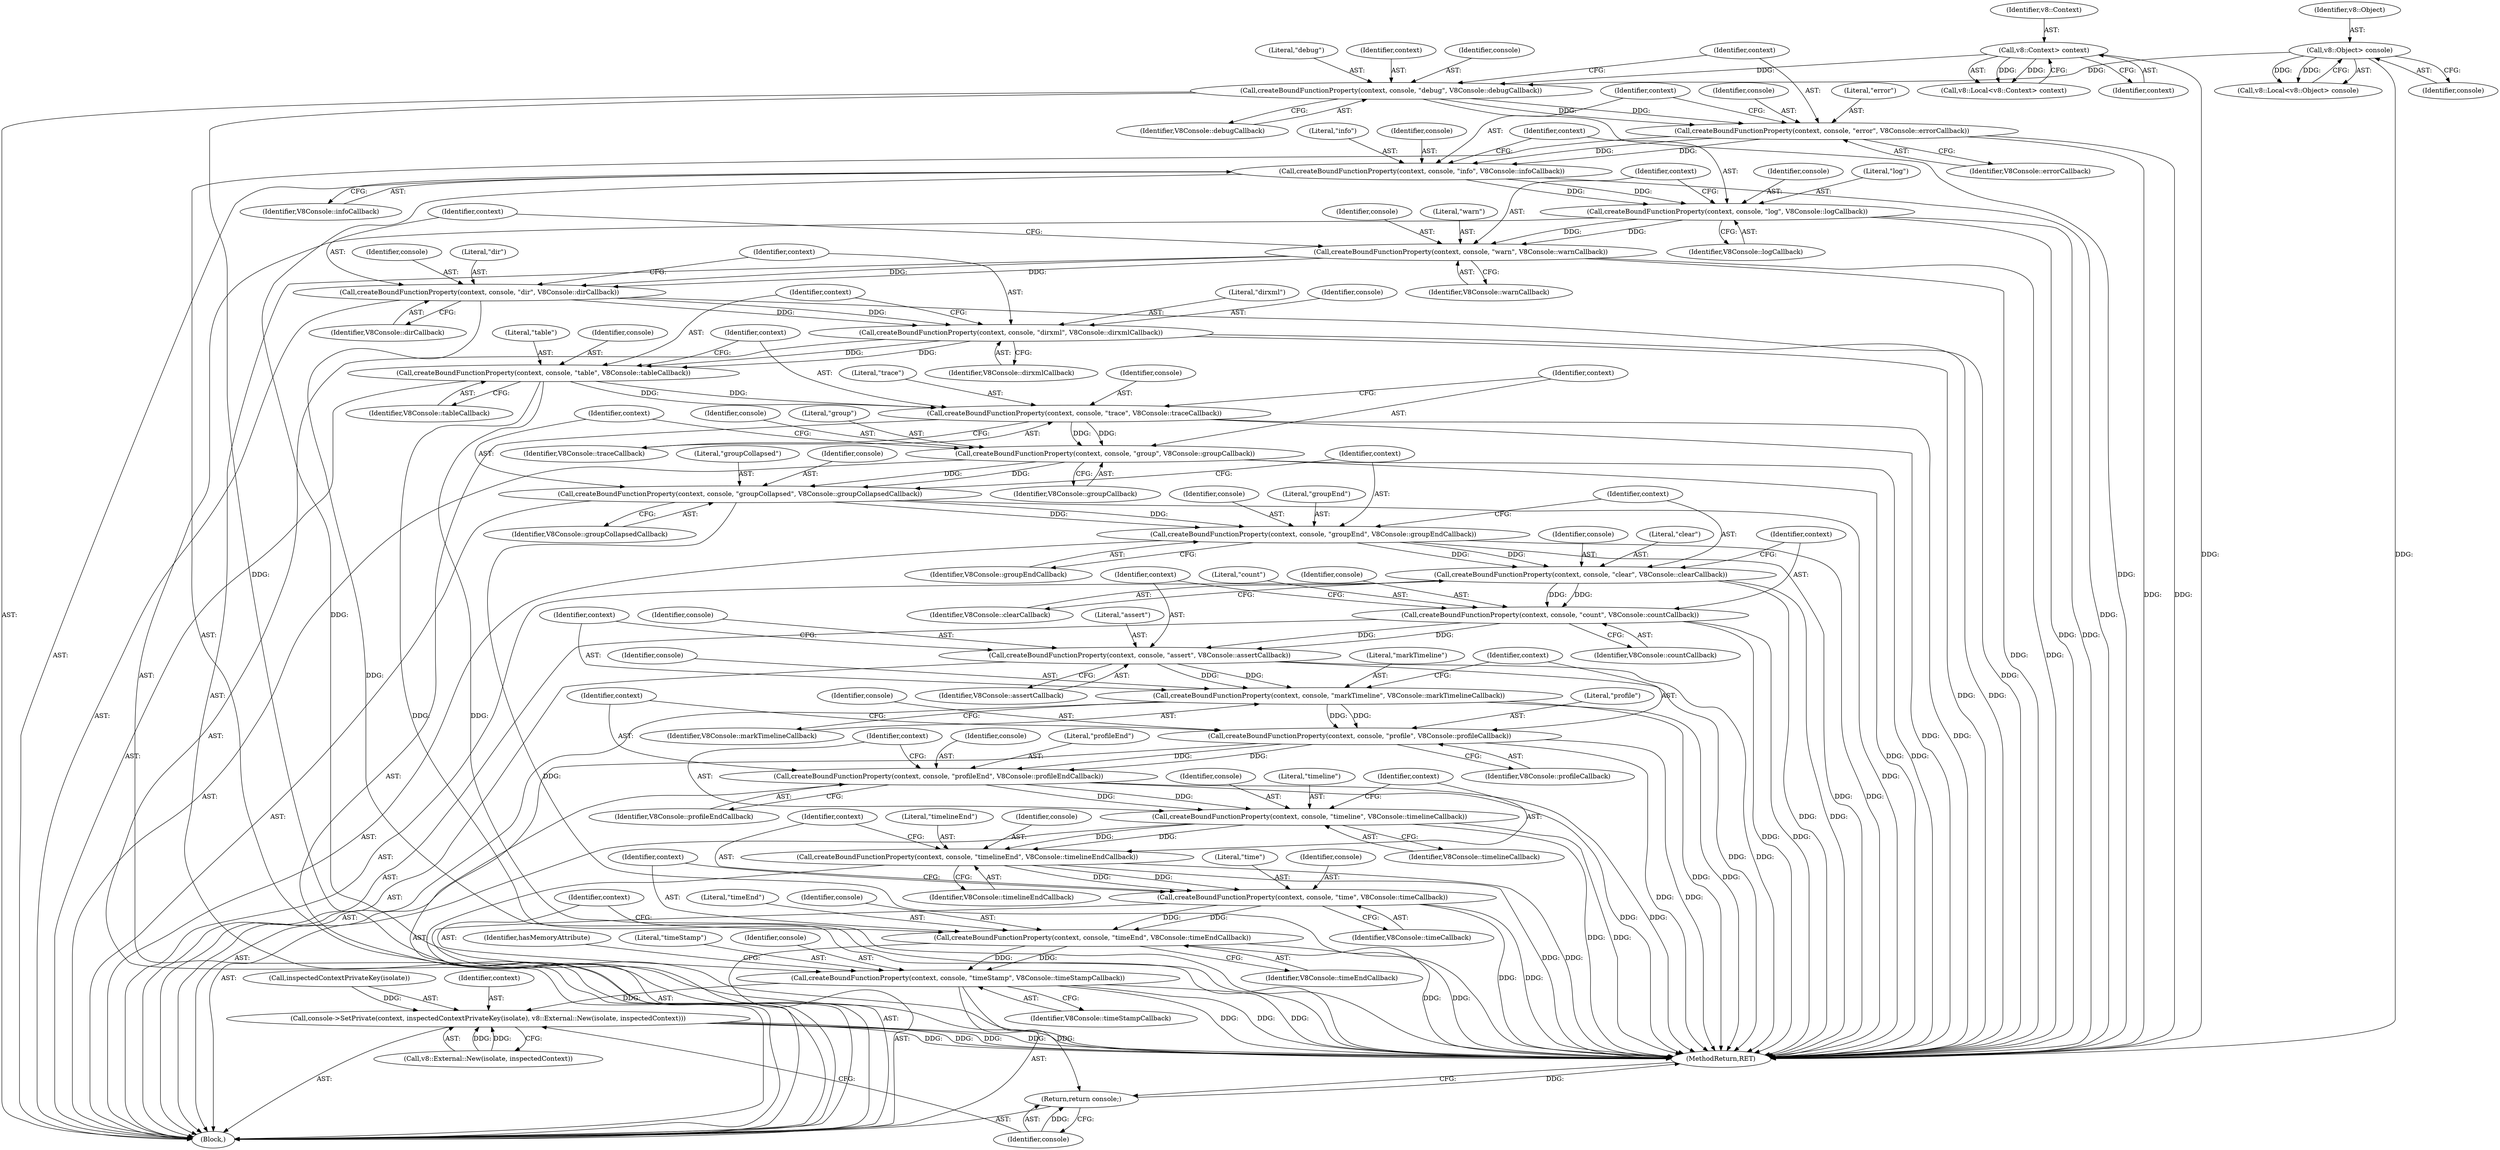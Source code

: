 digraph "0_Chrome_93bc623489bdcfc7e9127614fcfb3258edf3f0f9_0@API" {
"1000157" [label="(Call,createBoundFunctionProperty(context, console, \"dir\", V8Console::dirCallback))"];
"1000152" [label="(Call,createBoundFunctionProperty(context, console, \"warn\", V8Console::warnCallback))"];
"1000147" [label="(Call,createBoundFunctionProperty(context, console, \"log\", V8Console::logCallback))"];
"1000142" [label="(Call,createBoundFunctionProperty(context, console, \"info\", V8Console::infoCallback))"];
"1000137" [label="(Call,createBoundFunctionProperty(context, console, \"error\", V8Console::errorCallback))"];
"1000132" [label="(Call,createBoundFunctionProperty(context, console, \"debug\", V8Console::debugCallback))"];
"1000107" [label="(Call,v8::Context> context)"];
"1000120" [label="(Call,v8::Object> console)"];
"1000162" [label="(Call,createBoundFunctionProperty(context, console, \"dirxml\", V8Console::dirxmlCallback))"];
"1000167" [label="(Call,createBoundFunctionProperty(context, console, \"table\", V8Console::tableCallback))"];
"1000172" [label="(Call,createBoundFunctionProperty(context, console, \"trace\", V8Console::traceCallback))"];
"1000177" [label="(Call,createBoundFunctionProperty(context, console, \"group\", V8Console::groupCallback))"];
"1000182" [label="(Call,createBoundFunctionProperty(context, console, \"groupCollapsed\", V8Console::groupCollapsedCallback))"];
"1000187" [label="(Call,createBoundFunctionProperty(context, console, \"groupEnd\", V8Console::groupEndCallback))"];
"1000192" [label="(Call,createBoundFunctionProperty(context, console, \"clear\", V8Console::clearCallback))"];
"1000197" [label="(Call,createBoundFunctionProperty(context, console, \"count\", V8Console::countCallback))"];
"1000202" [label="(Call,createBoundFunctionProperty(context, console, \"assert\", V8Console::assertCallback))"];
"1000207" [label="(Call,createBoundFunctionProperty(context, console, \"markTimeline\", V8Console::markTimelineCallback))"];
"1000212" [label="(Call,createBoundFunctionProperty(context, console, \"profile\", V8Console::profileCallback))"];
"1000217" [label="(Call,createBoundFunctionProperty(context, console, \"profileEnd\", V8Console::profileEndCallback))"];
"1000222" [label="(Call,createBoundFunctionProperty(context, console, \"timeline\", V8Console::timelineCallback))"];
"1000227" [label="(Call,createBoundFunctionProperty(context, console, \"timelineEnd\", V8Console::timelineEndCallback))"];
"1000232" [label="(Call,createBoundFunctionProperty(context, console, \"time\", V8Console::timeCallback))"];
"1000237" [label="(Call,createBoundFunctionProperty(context, console, \"timeEnd\", V8Console::timeEndCallback))"];
"1000242" [label="(Call,createBoundFunctionProperty(context, console, \"timeStamp\", V8Console::timeStampCallback))"];
"1000249" [label="(Call,console->SetPrivate(context, inspectedContextPrivateKey(isolate), v8::External::New(isolate, inspectedContext)))"];
"1000256" [label="(Return,return console;)"];
"1000249" [label="(Call,console->SetPrivate(context, inspectedContextPrivateKey(isolate), v8::External::New(isolate, inspectedContext)))"];
"1000146" [label="(Identifier,V8Console::infoCallback)"];
"1000145" [label="(Literal,\"info\")"];
"1000242" [label="(Call,createBoundFunctionProperty(context, console, \"timeStamp\", V8Console::timeStampCallback))"];
"1000193" [label="(Identifier,context)"];
"1000183" [label="(Identifier,context)"];
"1000186" [label="(Identifier,V8Console::groupCollapsedCallback)"];
"1000170" [label="(Literal,\"table\")"];
"1000258" [label="(MethodReturn,RET)"];
"1000234" [label="(Identifier,console)"];
"1000150" [label="(Literal,\"log\")"];
"1000163" [label="(Identifier,context)"];
"1000166" [label="(Identifier,V8Console::dirxmlCallback)"];
"1000181" [label="(Identifier,V8Console::groupCallback)"];
"1000134" [label="(Identifier,console)"];
"1000190" [label="(Literal,\"groupEnd\")"];
"1000194" [label="(Identifier,console)"];
"1000159" [label="(Identifier,console)"];
"1000225" [label="(Literal,\"timeline\")"];
"1000188" [label="(Identifier,context)"];
"1000158" [label="(Identifier,context)"];
"1000213" [label="(Identifier,context)"];
"1000120" [label="(Call,v8::Object> console)"];
"1000207" [label="(Call,createBoundFunctionProperty(context, console, \"markTimeline\", V8Console::markTimelineCallback))"];
"1000215" [label="(Literal,\"profile\")"];
"1000179" [label="(Identifier,console)"];
"1000251" [label="(Call,inspectedContextPrivateKey(isolate))"];
"1000205" [label="(Literal,\"assert\")"];
"1000202" [label="(Call,createBoundFunctionProperty(context, console, \"assert\", V8Console::assertCallback))"];
"1000154" [label="(Identifier,console)"];
"1000133" [label="(Identifier,context)"];
"1000139" [label="(Identifier,console)"];
"1000121" [label="(Identifier,v8::Object)"];
"1000201" [label="(Identifier,V8Console::countCallback)"];
"1000256" [label="(Return,return console;)"];
"1000219" [label="(Identifier,console)"];
"1000192" [label="(Call,createBoundFunctionProperty(context, console, \"clear\", V8Console::clearCallback))"];
"1000240" [label="(Literal,\"timeEnd\")"];
"1000212" [label="(Call,createBoundFunctionProperty(context, console, \"profile\", V8Console::profileCallback))"];
"1000189" [label="(Identifier,console)"];
"1000222" [label="(Call,createBoundFunctionProperty(context, console, \"timeline\", V8Console::timelineCallback))"];
"1000237" [label="(Call,createBoundFunctionProperty(context, console, \"timeEnd\", V8Console::timeEndCallback))"];
"1000175" [label="(Literal,\"trace\")"];
"1000164" [label="(Identifier,console)"];
"1000206" [label="(Identifier,V8Console::assertCallback)"];
"1000168" [label="(Identifier,context)"];
"1000245" [label="(Literal,\"timeStamp\")"];
"1000226" [label="(Identifier,V8Console::timelineCallback)"];
"1000147" [label="(Call,createBoundFunctionProperty(context, console, \"log\", V8Console::logCallback))"];
"1000230" [label="(Literal,\"timelineEnd\")"];
"1000253" [label="(Call,v8::External::New(isolate, inspectedContext))"];
"1000138" [label="(Identifier,context)"];
"1000108" [label="(Identifier,v8::Context)"];
"1000196" [label="(Identifier,V8Console::clearCallback)"];
"1000229" [label="(Identifier,console)"];
"1000157" [label="(Call,createBoundFunctionProperty(context, console, \"dir\", V8Console::dirCallback))"];
"1000109" [label="(Identifier,context)"];
"1000223" [label="(Identifier,context)"];
"1000211" [label="(Identifier,V8Console::markTimelineCallback)"];
"1000153" [label="(Identifier,context)"];
"1000173" [label="(Identifier,context)"];
"1000156" [label="(Identifier,V8Console::warnCallback)"];
"1000107" [label="(Call,v8::Context> context)"];
"1000210" [label="(Literal,\"markTimeline\")"];
"1000182" [label="(Call,createBoundFunctionProperty(context, console, \"groupCollapsed\", V8Console::groupCollapsedCallback))"];
"1000187" [label="(Call,createBoundFunctionProperty(context, console, \"groupEnd\", V8Console::groupEndCallback))"];
"1000105" [label="(Call,v8::Local<v8::Context> context)"];
"1000172" [label="(Call,createBoundFunctionProperty(context, console, \"trace\", V8Console::traceCallback))"];
"1000241" [label="(Identifier,V8Console::timeEndCallback)"];
"1000140" [label="(Literal,\"error\")"];
"1000165" [label="(Literal,\"dirxml\")"];
"1000185" [label="(Literal,\"groupCollapsed\")"];
"1000209" [label="(Identifier,console)"];
"1000232" [label="(Call,createBoundFunctionProperty(context, console, \"time\", V8Console::timeCallback))"];
"1000235" [label="(Literal,\"time\")"];
"1000161" [label="(Identifier,V8Console::dirCallback)"];
"1000257" [label="(Identifier,console)"];
"1000236" [label="(Identifier,V8Console::timeCallback)"];
"1000137" [label="(Call,createBoundFunctionProperty(context, console, \"error\", V8Console::errorCallback))"];
"1000221" [label="(Identifier,V8Console::profileEndCallback)"];
"1000199" [label="(Identifier,console)"];
"1000155" [label="(Literal,\"warn\")"];
"1000122" [label="(Identifier,console)"];
"1000204" [label="(Identifier,console)"];
"1000144" [label="(Identifier,console)"];
"1000162" [label="(Call,createBoundFunctionProperty(context, console, \"dirxml\", V8Console::dirxmlCallback))"];
"1000218" [label="(Identifier,context)"];
"1000136" [label="(Identifier,V8Console::debugCallback)"];
"1000143" [label="(Identifier,context)"];
"1000177" [label="(Call,createBoundFunctionProperty(context, console, \"group\", V8Console::groupCallback))"];
"1000167" [label="(Call,createBoundFunctionProperty(context, console, \"table\", V8Console::tableCallback))"];
"1000184" [label="(Identifier,console)"];
"1000214" [label="(Identifier,console)"];
"1000195" [label="(Literal,\"clear\")"];
"1000174" [label="(Identifier,console)"];
"1000208" [label="(Identifier,context)"];
"1000171" [label="(Identifier,V8Console::tableCallback)"];
"1000191" [label="(Identifier,V8Console::groupEndCallback)"];
"1000238" [label="(Identifier,context)"];
"1000149" [label="(Identifier,console)"];
"1000246" [label="(Identifier,V8Console::timeStampCallback)"];
"1000151" [label="(Identifier,V8Console::logCallback)"];
"1000216" [label="(Identifier,V8Console::profileCallback)"];
"1000239" [label="(Identifier,console)"];
"1000141" [label="(Identifier,V8Console::errorCallback)"];
"1000118" [label="(Call,v8::Local<v8::Object> console)"];
"1000160" [label="(Literal,\"dir\")"];
"1000228" [label="(Identifier,context)"];
"1000203" [label="(Identifier,context)"];
"1000142" [label="(Call,createBoundFunctionProperty(context, console, \"info\", V8Console::infoCallback))"];
"1000224" [label="(Identifier,console)"];
"1000233" [label="(Identifier,context)"];
"1000244" [label="(Identifier,console)"];
"1000197" [label="(Call,createBoundFunctionProperty(context, console, \"count\", V8Console::countCallback))"];
"1000248" [label="(Identifier,hasMemoryAttribute)"];
"1000250" [label="(Identifier,context)"];
"1000176" [label="(Identifier,V8Console::traceCallback)"];
"1000152" [label="(Call,createBoundFunctionProperty(context, console, \"warn\", V8Console::warnCallback))"];
"1000243" [label="(Identifier,context)"];
"1000180" [label="(Literal,\"group\")"];
"1000148" [label="(Identifier,context)"];
"1000198" [label="(Identifier,context)"];
"1000132" [label="(Call,createBoundFunctionProperty(context, console, \"debug\", V8Console::debugCallback))"];
"1000135" [label="(Literal,\"debug\")"];
"1000178" [label="(Identifier,context)"];
"1000227" [label="(Call,createBoundFunctionProperty(context, console, \"timelineEnd\", V8Console::timelineEndCallback))"];
"1000220" [label="(Literal,\"profileEnd\")"];
"1000169" [label="(Identifier,console)"];
"1000231" [label="(Identifier,V8Console::timelineEndCallback)"];
"1000200" [label="(Literal,\"count\")"];
"1000103" [label="(Block,)"];
"1000217" [label="(Call,createBoundFunctionProperty(context, console, \"profileEnd\", V8Console::profileEndCallback))"];
"1000157" -> "1000103"  [label="AST: "];
"1000157" -> "1000161"  [label="CFG: "];
"1000158" -> "1000157"  [label="AST: "];
"1000159" -> "1000157"  [label="AST: "];
"1000160" -> "1000157"  [label="AST: "];
"1000161" -> "1000157"  [label="AST: "];
"1000163" -> "1000157"  [label="CFG: "];
"1000157" -> "1000258"  [label="DDG: "];
"1000157" -> "1000258"  [label="DDG: "];
"1000152" -> "1000157"  [label="DDG: "];
"1000152" -> "1000157"  [label="DDG: "];
"1000157" -> "1000162"  [label="DDG: "];
"1000157" -> "1000162"  [label="DDG: "];
"1000152" -> "1000103"  [label="AST: "];
"1000152" -> "1000156"  [label="CFG: "];
"1000153" -> "1000152"  [label="AST: "];
"1000154" -> "1000152"  [label="AST: "];
"1000155" -> "1000152"  [label="AST: "];
"1000156" -> "1000152"  [label="AST: "];
"1000158" -> "1000152"  [label="CFG: "];
"1000152" -> "1000258"  [label="DDG: "];
"1000152" -> "1000258"  [label="DDG: "];
"1000147" -> "1000152"  [label="DDG: "];
"1000147" -> "1000152"  [label="DDG: "];
"1000147" -> "1000103"  [label="AST: "];
"1000147" -> "1000151"  [label="CFG: "];
"1000148" -> "1000147"  [label="AST: "];
"1000149" -> "1000147"  [label="AST: "];
"1000150" -> "1000147"  [label="AST: "];
"1000151" -> "1000147"  [label="AST: "];
"1000153" -> "1000147"  [label="CFG: "];
"1000147" -> "1000258"  [label="DDG: "];
"1000147" -> "1000258"  [label="DDG: "];
"1000142" -> "1000147"  [label="DDG: "];
"1000142" -> "1000147"  [label="DDG: "];
"1000142" -> "1000103"  [label="AST: "];
"1000142" -> "1000146"  [label="CFG: "];
"1000143" -> "1000142"  [label="AST: "];
"1000144" -> "1000142"  [label="AST: "];
"1000145" -> "1000142"  [label="AST: "];
"1000146" -> "1000142"  [label="AST: "];
"1000148" -> "1000142"  [label="CFG: "];
"1000142" -> "1000258"  [label="DDG: "];
"1000142" -> "1000258"  [label="DDG: "];
"1000137" -> "1000142"  [label="DDG: "];
"1000137" -> "1000142"  [label="DDG: "];
"1000137" -> "1000103"  [label="AST: "];
"1000137" -> "1000141"  [label="CFG: "];
"1000138" -> "1000137"  [label="AST: "];
"1000139" -> "1000137"  [label="AST: "];
"1000140" -> "1000137"  [label="AST: "];
"1000141" -> "1000137"  [label="AST: "];
"1000143" -> "1000137"  [label="CFG: "];
"1000137" -> "1000258"  [label="DDG: "];
"1000137" -> "1000258"  [label="DDG: "];
"1000132" -> "1000137"  [label="DDG: "];
"1000132" -> "1000137"  [label="DDG: "];
"1000132" -> "1000103"  [label="AST: "];
"1000132" -> "1000136"  [label="CFG: "];
"1000133" -> "1000132"  [label="AST: "];
"1000134" -> "1000132"  [label="AST: "];
"1000135" -> "1000132"  [label="AST: "];
"1000136" -> "1000132"  [label="AST: "];
"1000138" -> "1000132"  [label="CFG: "];
"1000132" -> "1000258"  [label="DDG: "];
"1000132" -> "1000258"  [label="DDG: "];
"1000107" -> "1000132"  [label="DDG: "];
"1000120" -> "1000132"  [label="DDG: "];
"1000107" -> "1000105"  [label="AST: "];
"1000107" -> "1000109"  [label="CFG: "];
"1000108" -> "1000107"  [label="AST: "];
"1000109" -> "1000107"  [label="AST: "];
"1000105" -> "1000107"  [label="CFG: "];
"1000107" -> "1000258"  [label="DDG: "];
"1000107" -> "1000105"  [label="DDG: "];
"1000107" -> "1000105"  [label="DDG: "];
"1000120" -> "1000118"  [label="AST: "];
"1000120" -> "1000122"  [label="CFG: "];
"1000121" -> "1000120"  [label="AST: "];
"1000122" -> "1000120"  [label="AST: "];
"1000118" -> "1000120"  [label="CFG: "];
"1000120" -> "1000258"  [label="DDG: "];
"1000120" -> "1000118"  [label="DDG: "];
"1000120" -> "1000118"  [label="DDG: "];
"1000162" -> "1000103"  [label="AST: "];
"1000162" -> "1000166"  [label="CFG: "];
"1000163" -> "1000162"  [label="AST: "];
"1000164" -> "1000162"  [label="AST: "];
"1000165" -> "1000162"  [label="AST: "];
"1000166" -> "1000162"  [label="AST: "];
"1000168" -> "1000162"  [label="CFG: "];
"1000162" -> "1000258"  [label="DDG: "];
"1000162" -> "1000258"  [label="DDG: "];
"1000162" -> "1000167"  [label="DDG: "];
"1000162" -> "1000167"  [label="DDG: "];
"1000167" -> "1000103"  [label="AST: "];
"1000167" -> "1000171"  [label="CFG: "];
"1000168" -> "1000167"  [label="AST: "];
"1000169" -> "1000167"  [label="AST: "];
"1000170" -> "1000167"  [label="AST: "];
"1000171" -> "1000167"  [label="AST: "];
"1000173" -> "1000167"  [label="CFG: "];
"1000167" -> "1000258"  [label="DDG: "];
"1000167" -> "1000258"  [label="DDG: "];
"1000167" -> "1000172"  [label="DDG: "];
"1000167" -> "1000172"  [label="DDG: "];
"1000172" -> "1000103"  [label="AST: "];
"1000172" -> "1000176"  [label="CFG: "];
"1000173" -> "1000172"  [label="AST: "];
"1000174" -> "1000172"  [label="AST: "];
"1000175" -> "1000172"  [label="AST: "];
"1000176" -> "1000172"  [label="AST: "];
"1000178" -> "1000172"  [label="CFG: "];
"1000172" -> "1000258"  [label="DDG: "];
"1000172" -> "1000258"  [label="DDG: "];
"1000172" -> "1000177"  [label="DDG: "];
"1000172" -> "1000177"  [label="DDG: "];
"1000177" -> "1000103"  [label="AST: "];
"1000177" -> "1000181"  [label="CFG: "];
"1000178" -> "1000177"  [label="AST: "];
"1000179" -> "1000177"  [label="AST: "];
"1000180" -> "1000177"  [label="AST: "];
"1000181" -> "1000177"  [label="AST: "];
"1000183" -> "1000177"  [label="CFG: "];
"1000177" -> "1000258"  [label="DDG: "];
"1000177" -> "1000258"  [label="DDG: "];
"1000177" -> "1000182"  [label="DDG: "];
"1000177" -> "1000182"  [label="DDG: "];
"1000182" -> "1000103"  [label="AST: "];
"1000182" -> "1000186"  [label="CFG: "];
"1000183" -> "1000182"  [label="AST: "];
"1000184" -> "1000182"  [label="AST: "];
"1000185" -> "1000182"  [label="AST: "];
"1000186" -> "1000182"  [label="AST: "];
"1000188" -> "1000182"  [label="CFG: "];
"1000182" -> "1000258"  [label="DDG: "];
"1000182" -> "1000258"  [label="DDG: "];
"1000182" -> "1000187"  [label="DDG: "];
"1000182" -> "1000187"  [label="DDG: "];
"1000187" -> "1000103"  [label="AST: "];
"1000187" -> "1000191"  [label="CFG: "];
"1000188" -> "1000187"  [label="AST: "];
"1000189" -> "1000187"  [label="AST: "];
"1000190" -> "1000187"  [label="AST: "];
"1000191" -> "1000187"  [label="AST: "];
"1000193" -> "1000187"  [label="CFG: "];
"1000187" -> "1000258"  [label="DDG: "];
"1000187" -> "1000258"  [label="DDG: "];
"1000187" -> "1000192"  [label="DDG: "];
"1000187" -> "1000192"  [label="DDG: "];
"1000192" -> "1000103"  [label="AST: "];
"1000192" -> "1000196"  [label="CFG: "];
"1000193" -> "1000192"  [label="AST: "];
"1000194" -> "1000192"  [label="AST: "];
"1000195" -> "1000192"  [label="AST: "];
"1000196" -> "1000192"  [label="AST: "];
"1000198" -> "1000192"  [label="CFG: "];
"1000192" -> "1000258"  [label="DDG: "];
"1000192" -> "1000258"  [label="DDG: "];
"1000192" -> "1000197"  [label="DDG: "];
"1000192" -> "1000197"  [label="DDG: "];
"1000197" -> "1000103"  [label="AST: "];
"1000197" -> "1000201"  [label="CFG: "];
"1000198" -> "1000197"  [label="AST: "];
"1000199" -> "1000197"  [label="AST: "];
"1000200" -> "1000197"  [label="AST: "];
"1000201" -> "1000197"  [label="AST: "];
"1000203" -> "1000197"  [label="CFG: "];
"1000197" -> "1000258"  [label="DDG: "];
"1000197" -> "1000258"  [label="DDG: "];
"1000197" -> "1000202"  [label="DDG: "];
"1000197" -> "1000202"  [label="DDG: "];
"1000202" -> "1000103"  [label="AST: "];
"1000202" -> "1000206"  [label="CFG: "];
"1000203" -> "1000202"  [label="AST: "];
"1000204" -> "1000202"  [label="AST: "];
"1000205" -> "1000202"  [label="AST: "];
"1000206" -> "1000202"  [label="AST: "];
"1000208" -> "1000202"  [label="CFG: "];
"1000202" -> "1000258"  [label="DDG: "];
"1000202" -> "1000258"  [label="DDG: "];
"1000202" -> "1000207"  [label="DDG: "];
"1000202" -> "1000207"  [label="DDG: "];
"1000207" -> "1000103"  [label="AST: "];
"1000207" -> "1000211"  [label="CFG: "];
"1000208" -> "1000207"  [label="AST: "];
"1000209" -> "1000207"  [label="AST: "];
"1000210" -> "1000207"  [label="AST: "];
"1000211" -> "1000207"  [label="AST: "];
"1000213" -> "1000207"  [label="CFG: "];
"1000207" -> "1000258"  [label="DDG: "];
"1000207" -> "1000258"  [label="DDG: "];
"1000207" -> "1000212"  [label="DDG: "];
"1000207" -> "1000212"  [label="DDG: "];
"1000212" -> "1000103"  [label="AST: "];
"1000212" -> "1000216"  [label="CFG: "];
"1000213" -> "1000212"  [label="AST: "];
"1000214" -> "1000212"  [label="AST: "];
"1000215" -> "1000212"  [label="AST: "];
"1000216" -> "1000212"  [label="AST: "];
"1000218" -> "1000212"  [label="CFG: "];
"1000212" -> "1000258"  [label="DDG: "];
"1000212" -> "1000258"  [label="DDG: "];
"1000212" -> "1000217"  [label="DDG: "];
"1000212" -> "1000217"  [label="DDG: "];
"1000217" -> "1000103"  [label="AST: "];
"1000217" -> "1000221"  [label="CFG: "];
"1000218" -> "1000217"  [label="AST: "];
"1000219" -> "1000217"  [label="AST: "];
"1000220" -> "1000217"  [label="AST: "];
"1000221" -> "1000217"  [label="AST: "];
"1000223" -> "1000217"  [label="CFG: "];
"1000217" -> "1000258"  [label="DDG: "];
"1000217" -> "1000258"  [label="DDG: "];
"1000217" -> "1000222"  [label="DDG: "];
"1000217" -> "1000222"  [label="DDG: "];
"1000222" -> "1000103"  [label="AST: "];
"1000222" -> "1000226"  [label="CFG: "];
"1000223" -> "1000222"  [label="AST: "];
"1000224" -> "1000222"  [label="AST: "];
"1000225" -> "1000222"  [label="AST: "];
"1000226" -> "1000222"  [label="AST: "];
"1000228" -> "1000222"  [label="CFG: "];
"1000222" -> "1000258"  [label="DDG: "];
"1000222" -> "1000258"  [label="DDG: "];
"1000222" -> "1000227"  [label="DDG: "];
"1000222" -> "1000227"  [label="DDG: "];
"1000227" -> "1000103"  [label="AST: "];
"1000227" -> "1000231"  [label="CFG: "];
"1000228" -> "1000227"  [label="AST: "];
"1000229" -> "1000227"  [label="AST: "];
"1000230" -> "1000227"  [label="AST: "];
"1000231" -> "1000227"  [label="AST: "];
"1000233" -> "1000227"  [label="CFG: "];
"1000227" -> "1000258"  [label="DDG: "];
"1000227" -> "1000258"  [label="DDG: "];
"1000227" -> "1000232"  [label="DDG: "];
"1000227" -> "1000232"  [label="DDG: "];
"1000232" -> "1000103"  [label="AST: "];
"1000232" -> "1000236"  [label="CFG: "];
"1000233" -> "1000232"  [label="AST: "];
"1000234" -> "1000232"  [label="AST: "];
"1000235" -> "1000232"  [label="AST: "];
"1000236" -> "1000232"  [label="AST: "];
"1000238" -> "1000232"  [label="CFG: "];
"1000232" -> "1000258"  [label="DDG: "];
"1000232" -> "1000258"  [label="DDG: "];
"1000232" -> "1000237"  [label="DDG: "];
"1000232" -> "1000237"  [label="DDG: "];
"1000237" -> "1000103"  [label="AST: "];
"1000237" -> "1000241"  [label="CFG: "];
"1000238" -> "1000237"  [label="AST: "];
"1000239" -> "1000237"  [label="AST: "];
"1000240" -> "1000237"  [label="AST: "];
"1000241" -> "1000237"  [label="AST: "];
"1000243" -> "1000237"  [label="CFG: "];
"1000237" -> "1000258"  [label="DDG: "];
"1000237" -> "1000258"  [label="DDG: "];
"1000237" -> "1000242"  [label="DDG: "];
"1000237" -> "1000242"  [label="DDG: "];
"1000242" -> "1000103"  [label="AST: "];
"1000242" -> "1000246"  [label="CFG: "];
"1000243" -> "1000242"  [label="AST: "];
"1000244" -> "1000242"  [label="AST: "];
"1000245" -> "1000242"  [label="AST: "];
"1000246" -> "1000242"  [label="AST: "];
"1000248" -> "1000242"  [label="CFG: "];
"1000242" -> "1000258"  [label="DDG: "];
"1000242" -> "1000258"  [label="DDG: "];
"1000242" -> "1000258"  [label="DDG: "];
"1000242" -> "1000249"  [label="DDG: "];
"1000242" -> "1000256"  [label="DDG: "];
"1000249" -> "1000103"  [label="AST: "];
"1000249" -> "1000253"  [label="CFG: "];
"1000250" -> "1000249"  [label="AST: "];
"1000251" -> "1000249"  [label="AST: "];
"1000253" -> "1000249"  [label="AST: "];
"1000257" -> "1000249"  [label="CFG: "];
"1000249" -> "1000258"  [label="DDG: "];
"1000249" -> "1000258"  [label="DDG: "];
"1000249" -> "1000258"  [label="DDG: "];
"1000249" -> "1000258"  [label="DDG: "];
"1000251" -> "1000249"  [label="DDG: "];
"1000253" -> "1000249"  [label="DDG: "];
"1000253" -> "1000249"  [label="DDG: "];
"1000256" -> "1000103"  [label="AST: "];
"1000256" -> "1000257"  [label="CFG: "];
"1000257" -> "1000256"  [label="AST: "];
"1000258" -> "1000256"  [label="CFG: "];
"1000256" -> "1000258"  [label="DDG: "];
"1000257" -> "1000256"  [label="DDG: "];
}

